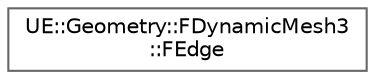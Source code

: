 digraph "Graphical Class Hierarchy"
{
 // INTERACTIVE_SVG=YES
 // LATEX_PDF_SIZE
  bgcolor="transparent";
  edge [fontname=Helvetica,fontsize=10,labelfontname=Helvetica,labelfontsize=10];
  node [fontname=Helvetica,fontsize=10,shape=box,height=0.2,width=0.4];
  rankdir="LR";
  Node0 [id="Node000000",label="UE::Geometry::FDynamicMesh3\l::FEdge",height=0.2,width=0.4,color="grey40", fillcolor="white", style="filled",URL="$d5/d69/structUE_1_1Geometry_1_1FDynamicMesh3_1_1FEdge.html",tooltip=" "];
}
